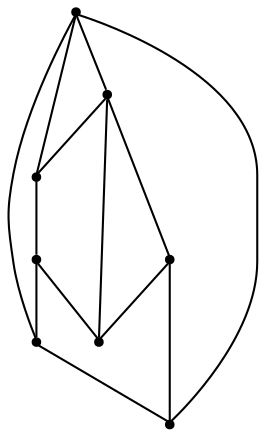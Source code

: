 graph {
  node [shape=point,comment="{\"directed\":false,\"doi\":\"10.1007/978-3-540-31843-9_8\",\"figure\":\"3 (2)\"}"]

  v0 [pos="1011.9382471838662,2317.3749923706055"]
  v1 [pos="953.4273596475291,2227.375030517578"]
  v2 [pos="886.9149913699127,2149.8749415079756"]
  v3 [pos="886.9149913699129,2304.8749923706055"]
  v4 [pos="884.914605287064,2096.875063578288"]
  v5 [pos="820.4025912972384,2205.3749720255537"]
  v6 [pos="798.398503361192,2282.374954223633"]
  v7 [pos="758.3910678597383,2312.3749415079756"]

  v0 -- v7 [id="-1",pos="1011.9382471838662,2317.3749923706055 885.1646257267441,2387.604077657064 885.1646257267441,2387.604077657064 885.1646257267441,2387.604077657064 758.3910678597383,2312.3749415079756 758.3910678597383,2312.3749415079756 758.3910678597383,2312.3749415079756"]
  v0 -- v4 [id="-2",pos="1011.9382471838662,2317.3749923706055 1011.7506722383721,2171.979077657064 1011.7506722383721,2171.979077657064 1011.7506722383721,2171.979077657064 884.914605287064,2096.875063578288 884.914605287064,2096.875063578288 884.914605287064,2096.875063578288"]
  v7 -- v4 [id="-4",pos="758.3910678597383,2312.3749415079756 758.5785792151163,2171.979077657064 758.5785792151163,2171.979077657064 758.5785792151163,2171.979077657064 884.914605287064,2096.875063578288 884.914605287064,2096.875063578288 884.914605287064,2096.875063578288"]
  v0 -- v1 [id="-5",pos="1011.9382471838662,2317.3749923706055 996.3103561046512,2245.229148864746 996.3103561046512,2245.229148864746 996.3103561046512,2245.229148864746 953.4273596475291,2227.375030517578 953.4273596475291,2227.375030517578 953.4273596475291,2227.375030517578"]
  v1 -- v2 [id="-6",pos="953.4273596475291,2227.375030517578 953.42734375,2183.1042607625327 953.42734375,2183.1042607625327 953.42734375,2183.1042607625327 886.9149913699127,2149.8749415079756 886.9149913699127,2149.8749415079756 886.9149913699127,2149.8749415079756"]
  v1 -- v3 [id="-7",pos="953.4273596475291,2227.375030517578 886.9775163517442,2260.47903696696 886.9775163517442,2260.47903696696 886.9775163517442,2260.47903696696 886.9149913699129,2304.8749923706055 886.9149913699129,2304.8749923706055 886.9149913699129,2304.8749923706055"]
  v0 -- v3 [id="-8",pos="1011.9382471838662,2317.3749923706055 927.4224836482558,2328.1665166219077 927.4224836482558,2328.1665166219077 927.4224836482558,2328.1665166219077 886.9149913699129,2304.8749923706055 886.9149913699129,2304.8749923706055 886.9149913699129,2304.8749923706055"]
  v2 -- v5 [id="-10",pos="886.9149913699127,2149.8749415079756 820.6526435319768,2183.1042607625327 820.6526435319768,2183.1042607625327 820.6526435319768,2183.1042607625327 820.4025912972384,2205.3749720255537 820.4025912972384,2205.3749720255537 820.4025912972384,2205.3749720255537"]
  v6 -- v5 [id="-11",pos="798.398503361192,2282.374954223633 798.5235374273256,2216.291618347168 798.5235374273256,2216.291618347168 798.5235374273256,2216.291618347168 820.4025912972384,2205.3749720255537 820.4025912972384,2205.3749720255537 820.4025912972384,2205.3749720255537"]
  v3 -- v6 [id="-12",pos="886.9149913699129,2304.8749923706055 864.9108557412791,2315.79163869222 864.9108557412791,2315.79163869222 864.9108557412791,2315.79163869222 798.398503361192,2282.374954223633 798.398503361192,2282.374954223633 798.398503361192,2282.374954223633"]
  v6 -- v7 [id="-13",pos="798.398503361192,2282.374954223633 758.3910678597383,2312.3749415079756 758.3910678597383,2312.3749415079756 758.3910678597383,2312.3749415079756"]
  v2 -- v4 [id="-9",pos="886.9149913699127,2149.8749415079756 884.914605287064,2096.875063578288 884.914605287064,2096.875063578288 884.914605287064,2096.875063578288"]
  v5 -- v1 [id="-19",pos="820.4025912972384,2205.3749720255537 887.1025345203489,2237.7917607625327 887.1025345203489,2237.7917607625327 887.1025345203489,2237.7917607625327 953.4273596475291,2227.375030517578 953.4273596475291,2227.375030517578 953.4273596475291,2227.375030517578"]
}